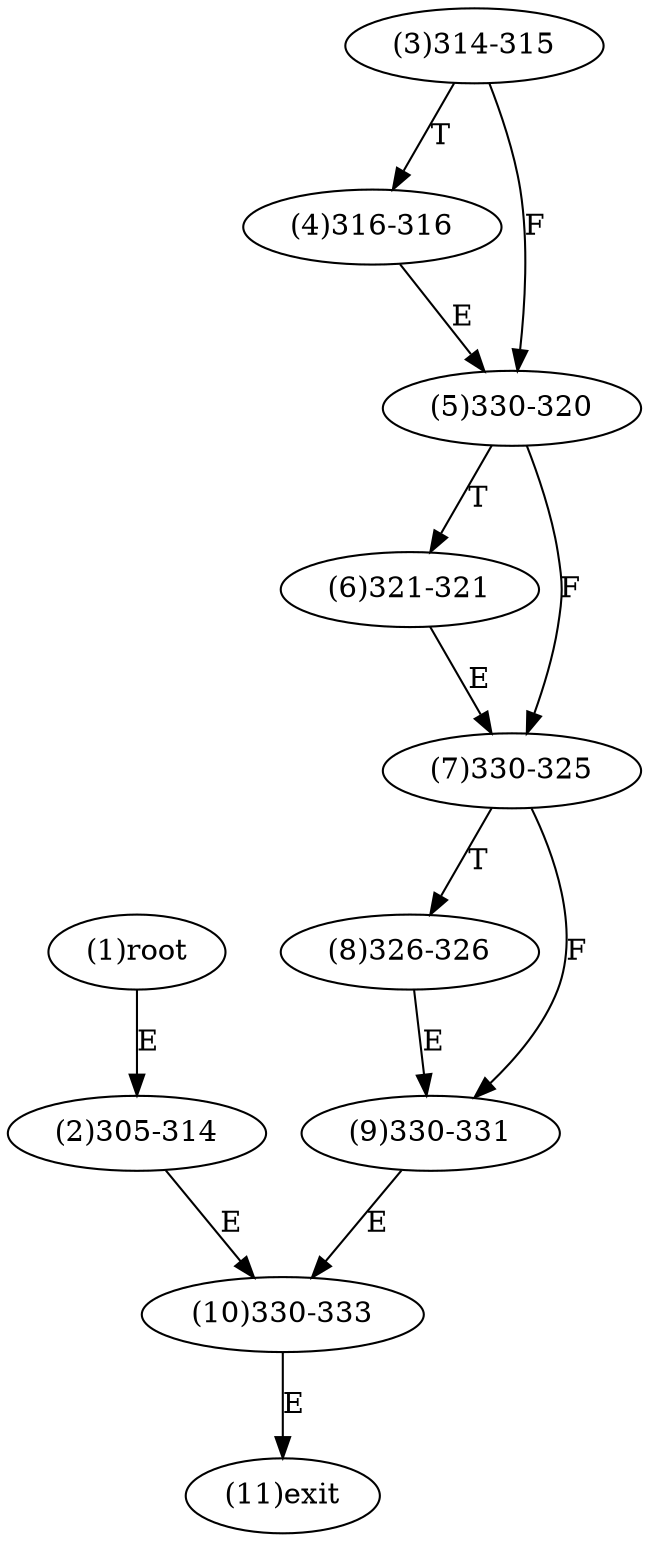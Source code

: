 digraph "" { 
1[ label="(1)root"];
2[ label="(2)305-314"];
3[ label="(3)314-315"];
4[ label="(4)316-316"];
5[ label="(5)330-320"];
6[ label="(6)321-321"];
7[ label="(7)330-325"];
8[ label="(8)326-326"];
9[ label="(9)330-331"];
10[ label="(10)330-333"];
11[ label="(11)exit"];
1->2[ label="E"];
2->10[ label="E"];
3->5[ label="F"];
3->4[ label="T"];
4->5[ label="E"];
5->7[ label="F"];
5->6[ label="T"];
6->7[ label="E"];
7->9[ label="F"];
7->8[ label="T"];
8->9[ label="E"];
9->10[ label="E"];
10->11[ label="E"];
}